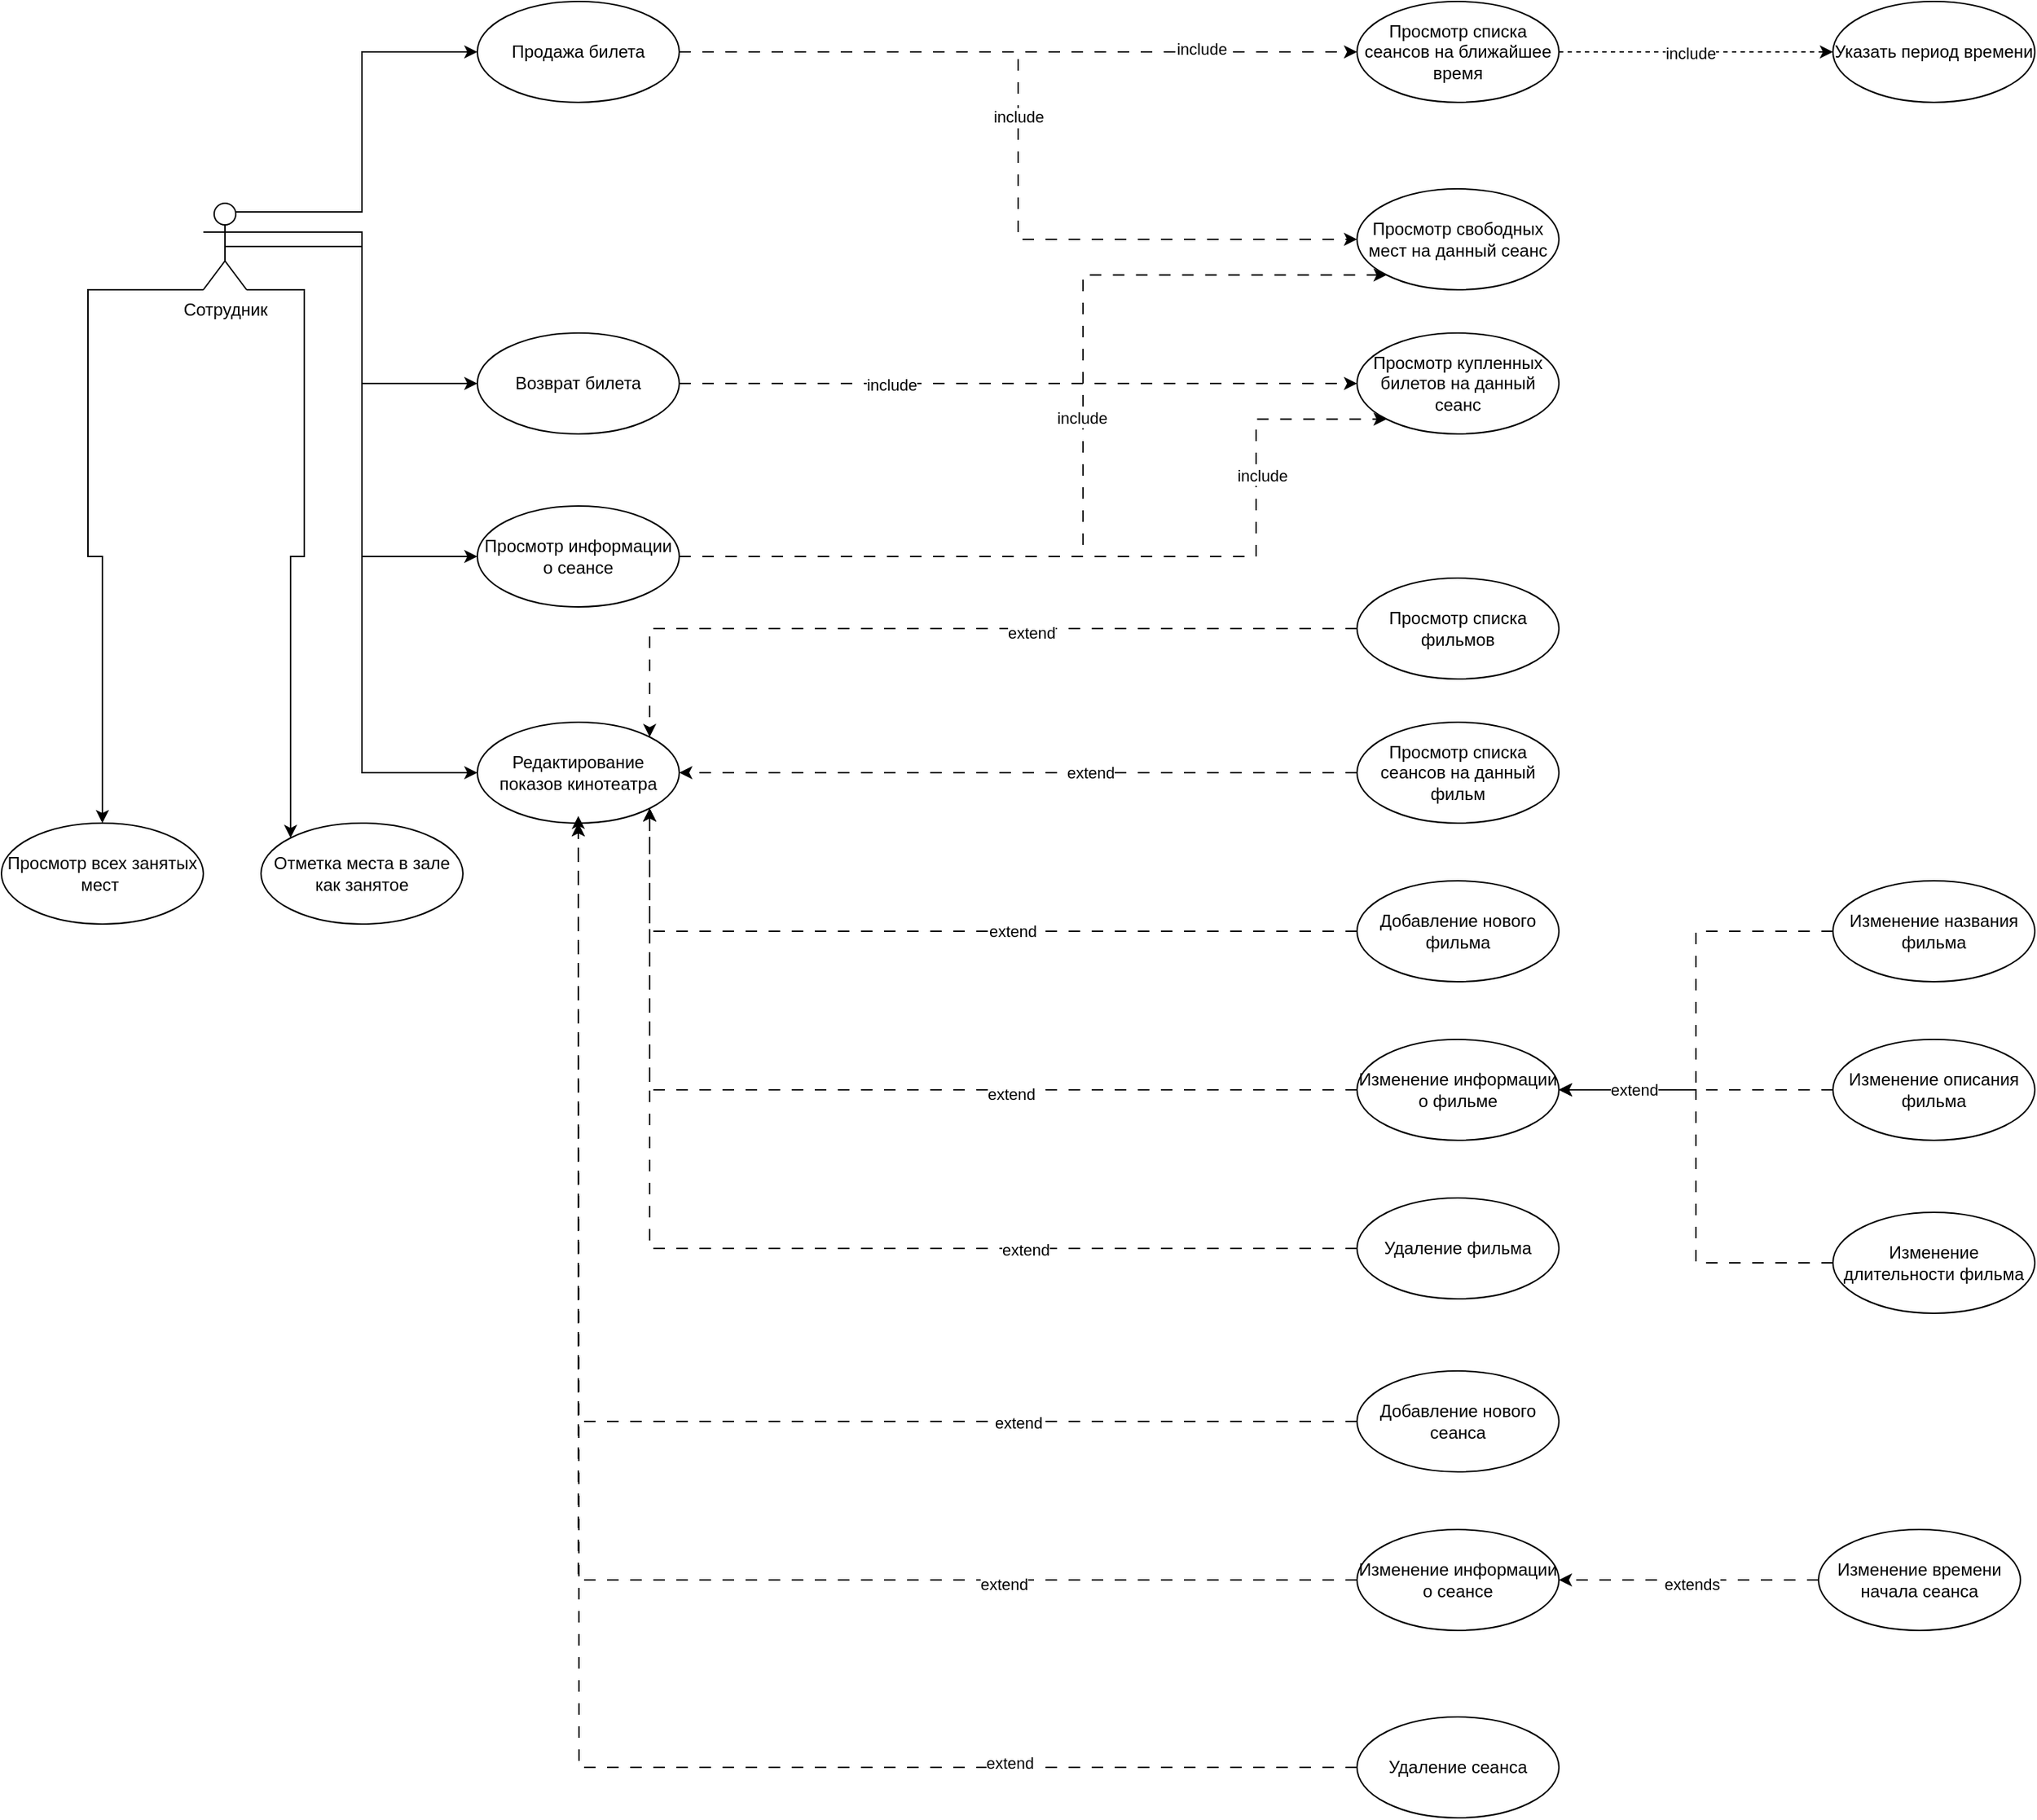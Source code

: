<mxfile version="22.1.11" type="device">
  <diagram name="Страница — 1" id="iw2QUDxytoyKd2saS0-c">
    <mxGraphModel dx="1055" dy="605" grid="1" gridSize="10" guides="1" tooltips="1" connect="1" arrows="1" fold="1" page="1" pageScale="1" pageWidth="827" pageHeight="1169" math="0" shadow="0">
      <root>
        <mxCell id="0" />
        <mxCell id="1" parent="0" />
        <mxCell id="dgz70y6930lkoNMtyIbx-17" style="edgeStyle=orthogonalEdgeStyle;rounded=0;orthogonalLoop=1;jettySize=auto;html=1;exitX=0.75;exitY=0.1;exitDx=0;exitDy=0;exitPerimeter=0;entryX=0;entryY=0.5;entryDx=0;entryDy=0;" edge="1" parent="1" source="dgz70y6930lkoNMtyIbx-1" target="dgz70y6930lkoNMtyIbx-2">
          <mxGeometry relative="1" as="geometry" />
        </mxCell>
        <mxCell id="dgz70y6930lkoNMtyIbx-22" style="edgeStyle=orthogonalEdgeStyle;rounded=0;orthogonalLoop=1;jettySize=auto;html=1;exitX=1;exitY=0.333;exitDx=0;exitDy=0;exitPerimeter=0;entryX=0;entryY=0.5;entryDx=0;entryDy=0;" edge="1" parent="1" source="dgz70y6930lkoNMtyIbx-1" target="dgz70y6930lkoNMtyIbx-18">
          <mxGeometry relative="1" as="geometry" />
        </mxCell>
        <mxCell id="dgz70y6930lkoNMtyIbx-32" style="edgeStyle=orthogonalEdgeStyle;rounded=0;orthogonalLoop=1;jettySize=auto;html=1;exitX=0.5;exitY=0.5;exitDx=0;exitDy=0;exitPerimeter=0;entryX=0;entryY=0.5;entryDx=0;entryDy=0;" edge="1" parent="1" source="dgz70y6930lkoNMtyIbx-1" target="dgz70y6930lkoNMtyIbx-23">
          <mxGeometry relative="1" as="geometry" />
        </mxCell>
        <mxCell id="dgz70y6930lkoNMtyIbx-34" style="edgeStyle=orthogonalEdgeStyle;rounded=0;orthogonalLoop=1;jettySize=auto;html=1;exitX=0.5;exitY=0.5;exitDx=0;exitDy=0;exitPerimeter=0;entryX=0;entryY=0.5;entryDx=0;entryDy=0;" edge="1" parent="1" source="dgz70y6930lkoNMtyIbx-1" target="dgz70y6930lkoNMtyIbx-33">
          <mxGeometry relative="1" as="geometry" />
        </mxCell>
        <mxCell id="dgz70y6930lkoNMtyIbx-70" style="edgeStyle=orthogonalEdgeStyle;rounded=0;orthogonalLoop=1;jettySize=auto;html=1;exitX=0;exitY=1;exitDx=0;exitDy=0;exitPerimeter=0;entryX=0.5;entryY=0;entryDx=0;entryDy=0;" edge="1" parent="1" source="dgz70y6930lkoNMtyIbx-1" target="dgz70y6930lkoNMtyIbx-69">
          <mxGeometry relative="1" as="geometry">
            <Array as="points">
              <mxPoint x="90" y="300" />
              <mxPoint x="90" y="485" />
              <mxPoint x="100" y="485" />
            </Array>
          </mxGeometry>
        </mxCell>
        <mxCell id="dgz70y6930lkoNMtyIbx-71" style="edgeStyle=orthogonalEdgeStyle;rounded=0;orthogonalLoop=1;jettySize=auto;html=1;exitX=1;exitY=1;exitDx=0;exitDy=0;exitPerimeter=0;entryX=0;entryY=0;entryDx=0;entryDy=0;" edge="1" parent="1" source="dgz70y6930lkoNMtyIbx-1" target="dgz70y6930lkoNMtyIbx-68">
          <mxGeometry relative="1" as="geometry">
            <Array as="points">
              <mxPoint x="240" y="300" />
              <mxPoint x="240" y="485" />
              <mxPoint x="230" y="485" />
            </Array>
          </mxGeometry>
        </mxCell>
        <mxCell id="dgz70y6930lkoNMtyIbx-1" value="Сотрудник" style="shape=umlActor;verticalLabelPosition=bottom;verticalAlign=top;html=1;" vertex="1" parent="1">
          <mxGeometry x="170" y="240" width="30" height="60" as="geometry" />
        </mxCell>
        <mxCell id="dgz70y6930lkoNMtyIbx-12" style="edgeStyle=orthogonalEdgeStyle;rounded=0;orthogonalLoop=1;jettySize=auto;html=1;exitX=1;exitY=0.5;exitDx=0;exitDy=0;entryX=0;entryY=0.5;entryDx=0;entryDy=0;dashed=1;dashPattern=8 8;" edge="1" parent="1" source="dgz70y6930lkoNMtyIbx-2" target="dgz70y6930lkoNMtyIbx-6">
          <mxGeometry relative="1" as="geometry" />
        </mxCell>
        <mxCell id="dgz70y6930lkoNMtyIbx-13" value="include" style="edgeLabel;html=1;align=center;verticalAlign=middle;resizable=0;points=[];" vertex="1" connectable="0" parent="dgz70y6930lkoNMtyIbx-12">
          <mxGeometry x="-0.067" relative="1" as="geometry">
            <mxPoint as="offset" />
          </mxGeometry>
        </mxCell>
        <mxCell id="dgz70y6930lkoNMtyIbx-16" style="edgeStyle=orthogonalEdgeStyle;rounded=0;orthogonalLoop=1;jettySize=auto;html=1;exitX=1;exitY=0.5;exitDx=0;exitDy=0;entryX=0;entryY=0.5;entryDx=0;entryDy=0;dashed=1;dashPattern=8 8;" edge="1" parent="1" source="dgz70y6930lkoNMtyIbx-2" target="dgz70y6930lkoNMtyIbx-5">
          <mxGeometry relative="1" as="geometry" />
        </mxCell>
        <mxCell id="dgz70y6930lkoNMtyIbx-26" value="include" style="edgeLabel;html=1;align=center;verticalAlign=middle;resizable=0;points=[];" vertex="1" connectable="0" parent="dgz70y6930lkoNMtyIbx-16">
          <mxGeometry x="0.54" y="2" relative="1" as="geometry">
            <mxPoint as="offset" />
          </mxGeometry>
        </mxCell>
        <mxCell id="dgz70y6930lkoNMtyIbx-2" value="Продажа билета" style="ellipse;whiteSpace=wrap;html=1;" vertex="1" parent="1">
          <mxGeometry x="360" y="100" width="140" height="70" as="geometry" />
        </mxCell>
        <mxCell id="dgz70y6930lkoNMtyIbx-35" style="edgeStyle=orthogonalEdgeStyle;rounded=0;orthogonalLoop=1;jettySize=auto;html=1;exitX=0;exitY=0.5;exitDx=0;exitDy=0;entryX=1;entryY=0;entryDx=0;entryDy=0;dashed=1;dashPattern=8 8;" edge="1" parent="1" source="dgz70y6930lkoNMtyIbx-3" target="dgz70y6930lkoNMtyIbx-33">
          <mxGeometry relative="1" as="geometry" />
        </mxCell>
        <mxCell id="dgz70y6930lkoNMtyIbx-36" value="extend" style="edgeLabel;html=1;align=center;verticalAlign=middle;resizable=0;points=[];" vertex="1" connectable="0" parent="dgz70y6930lkoNMtyIbx-35">
          <mxGeometry x="-0.199" y="3" relative="1" as="geometry">
            <mxPoint as="offset" />
          </mxGeometry>
        </mxCell>
        <mxCell id="dgz70y6930lkoNMtyIbx-3" value="Просмотр списка фильмов" style="ellipse;whiteSpace=wrap;html=1;" vertex="1" parent="1">
          <mxGeometry x="970" y="500" width="140" height="70" as="geometry" />
        </mxCell>
        <mxCell id="dgz70y6930lkoNMtyIbx-37" style="edgeStyle=orthogonalEdgeStyle;rounded=0;orthogonalLoop=1;jettySize=auto;html=1;exitX=0;exitY=0.5;exitDx=0;exitDy=0;entryX=1;entryY=0.5;entryDx=0;entryDy=0;dashed=1;dashPattern=8 8;" edge="1" parent="1" source="dgz70y6930lkoNMtyIbx-4" target="dgz70y6930lkoNMtyIbx-33">
          <mxGeometry relative="1" as="geometry" />
        </mxCell>
        <mxCell id="dgz70y6930lkoNMtyIbx-38" value="extend" style="edgeLabel;html=1;align=center;verticalAlign=middle;resizable=0;points=[];" vertex="1" connectable="0" parent="dgz70y6930lkoNMtyIbx-37">
          <mxGeometry x="-0.211" relative="1" as="geometry">
            <mxPoint as="offset" />
          </mxGeometry>
        </mxCell>
        <mxCell id="dgz70y6930lkoNMtyIbx-4" value="Просмотр списка сеансов на данный фильм" style="ellipse;whiteSpace=wrap;html=1;" vertex="1" parent="1">
          <mxGeometry x="970" y="600" width="140" height="70" as="geometry" />
        </mxCell>
        <mxCell id="dgz70y6930lkoNMtyIbx-8" style="edgeStyle=orthogonalEdgeStyle;rounded=0;orthogonalLoop=1;jettySize=auto;html=1;exitX=1;exitY=0.5;exitDx=0;exitDy=0;entryX=0;entryY=0.5;entryDx=0;entryDy=0;dashed=1;" edge="1" parent="1" source="dgz70y6930lkoNMtyIbx-5" target="dgz70y6930lkoNMtyIbx-7">
          <mxGeometry relative="1" as="geometry">
            <mxPoint x="1230" y="135" as="targetPoint" />
          </mxGeometry>
        </mxCell>
        <mxCell id="dgz70y6930lkoNMtyIbx-15" value="include" style="edgeLabel;html=1;align=center;verticalAlign=middle;resizable=0;points=[];" vertex="1" connectable="0" parent="dgz70y6930lkoNMtyIbx-8">
          <mxGeometry x="-0.05" y="-1" relative="1" as="geometry">
            <mxPoint as="offset" />
          </mxGeometry>
        </mxCell>
        <mxCell id="dgz70y6930lkoNMtyIbx-5" value="Просмотр списка сеансов на ближайшее время" style="ellipse;whiteSpace=wrap;html=1;" vertex="1" parent="1">
          <mxGeometry x="970" y="100" width="140" height="70" as="geometry" />
        </mxCell>
        <mxCell id="dgz70y6930lkoNMtyIbx-6" value="Просмотр свободных мест на данный сеанс" style="ellipse;whiteSpace=wrap;html=1;" vertex="1" parent="1">
          <mxGeometry x="970" y="230" width="140" height="70" as="geometry" />
        </mxCell>
        <mxCell id="dgz70y6930lkoNMtyIbx-7" value="Указать период времени" style="ellipse;whiteSpace=wrap;html=1;" vertex="1" parent="1">
          <mxGeometry x="1300" y="100" width="140" height="70" as="geometry" />
        </mxCell>
        <mxCell id="dgz70y6930lkoNMtyIbx-10" value="Просмотр купленных билетов на данный сеанс" style="ellipse;whiteSpace=wrap;html=1;" vertex="1" parent="1">
          <mxGeometry x="970" y="330" width="140" height="70" as="geometry" />
        </mxCell>
        <mxCell id="dgz70y6930lkoNMtyIbx-19" style="edgeStyle=orthogonalEdgeStyle;rounded=0;orthogonalLoop=1;jettySize=auto;html=1;exitX=1;exitY=0.5;exitDx=0;exitDy=0;entryX=0;entryY=0.5;entryDx=0;entryDy=0;dashed=1;dashPattern=8 8;" edge="1" parent="1" source="dgz70y6930lkoNMtyIbx-18" target="dgz70y6930lkoNMtyIbx-10">
          <mxGeometry relative="1" as="geometry" />
        </mxCell>
        <mxCell id="dgz70y6930lkoNMtyIbx-27" value="include" style="edgeLabel;html=1;align=center;verticalAlign=middle;resizable=0;points=[];" vertex="1" connectable="0" parent="dgz70y6930lkoNMtyIbx-19">
          <mxGeometry x="-0.375" y="-1" relative="1" as="geometry">
            <mxPoint as="offset" />
          </mxGeometry>
        </mxCell>
        <mxCell id="dgz70y6930lkoNMtyIbx-18" value="Возврат билета" style="ellipse;whiteSpace=wrap;html=1;" vertex="1" parent="1">
          <mxGeometry x="360" y="330" width="140" height="70" as="geometry" />
        </mxCell>
        <mxCell id="dgz70y6930lkoNMtyIbx-28" style="edgeStyle=orthogonalEdgeStyle;rounded=0;orthogonalLoop=1;jettySize=auto;html=1;exitX=1;exitY=0.5;exitDx=0;exitDy=0;entryX=0;entryY=1;entryDx=0;entryDy=0;dashed=1;dashPattern=8 8;" edge="1" parent="1" source="dgz70y6930lkoNMtyIbx-23" target="dgz70y6930lkoNMtyIbx-10">
          <mxGeometry relative="1" as="geometry">
            <Array as="points">
              <mxPoint x="900" y="485" />
              <mxPoint x="900" y="390" />
            </Array>
          </mxGeometry>
        </mxCell>
        <mxCell id="dgz70y6930lkoNMtyIbx-31" value="include" style="edgeLabel;html=1;align=center;verticalAlign=middle;resizable=0;points=[];" vertex="1" connectable="0" parent="dgz70y6930lkoNMtyIbx-28">
          <mxGeometry x="0.556" y="-4" relative="1" as="geometry">
            <mxPoint as="offset" />
          </mxGeometry>
        </mxCell>
        <mxCell id="dgz70y6930lkoNMtyIbx-29" style="edgeStyle=orthogonalEdgeStyle;rounded=0;orthogonalLoop=1;jettySize=auto;html=1;exitX=1;exitY=0.5;exitDx=0;exitDy=0;entryX=0;entryY=1;entryDx=0;entryDy=0;dashed=1;dashPattern=8 8;" edge="1" parent="1" source="dgz70y6930lkoNMtyIbx-23" target="dgz70y6930lkoNMtyIbx-6">
          <mxGeometry relative="1" as="geometry">
            <Array as="points">
              <mxPoint x="780" y="485" />
              <mxPoint x="780" y="290" />
            </Array>
          </mxGeometry>
        </mxCell>
        <mxCell id="dgz70y6930lkoNMtyIbx-30" value="include" style="edgeLabel;html=1;align=center;verticalAlign=middle;resizable=0;points=[];" vertex="1" connectable="0" parent="dgz70y6930lkoNMtyIbx-29">
          <mxGeometry x="0.097" y="1" relative="1" as="geometry">
            <mxPoint as="offset" />
          </mxGeometry>
        </mxCell>
        <mxCell id="dgz70y6930lkoNMtyIbx-23" value="Просмотр информации о сеансе" style="ellipse;whiteSpace=wrap;html=1;" vertex="1" parent="1">
          <mxGeometry x="360" y="450" width="140" height="70" as="geometry" />
        </mxCell>
        <mxCell id="dgz70y6930lkoNMtyIbx-33" value="Редактирование показов кинотеатра" style="ellipse;whiteSpace=wrap;html=1;" vertex="1" parent="1">
          <mxGeometry x="360" y="600" width="140" height="70" as="geometry" />
        </mxCell>
        <mxCell id="dgz70y6930lkoNMtyIbx-40" style="edgeStyle=orthogonalEdgeStyle;rounded=0;orthogonalLoop=1;jettySize=auto;html=1;exitX=0;exitY=0.5;exitDx=0;exitDy=0;entryX=1;entryY=1;entryDx=0;entryDy=0;dashed=1;dashPattern=8 8;" edge="1" parent="1" source="dgz70y6930lkoNMtyIbx-39" target="dgz70y6930lkoNMtyIbx-33">
          <mxGeometry relative="1" as="geometry" />
        </mxCell>
        <mxCell id="dgz70y6930lkoNMtyIbx-41" value="extend" style="edgeLabel;html=1;align=center;verticalAlign=middle;resizable=0;points=[];" vertex="1" connectable="0" parent="dgz70y6930lkoNMtyIbx-40">
          <mxGeometry x="-0.17" relative="1" as="geometry">
            <mxPoint as="offset" />
          </mxGeometry>
        </mxCell>
        <mxCell id="dgz70y6930lkoNMtyIbx-39" value="Добавление нового фильма" style="ellipse;whiteSpace=wrap;html=1;" vertex="1" parent="1">
          <mxGeometry x="970" y="710" width="140" height="70" as="geometry" />
        </mxCell>
        <mxCell id="dgz70y6930lkoNMtyIbx-43" style="edgeStyle=orthogonalEdgeStyle;rounded=0;orthogonalLoop=1;jettySize=auto;html=1;exitX=0;exitY=0.5;exitDx=0;exitDy=0;entryX=1;entryY=1;entryDx=0;entryDy=0;dashed=1;dashPattern=8 8;" edge="1" parent="1" source="dgz70y6930lkoNMtyIbx-42" target="dgz70y6930lkoNMtyIbx-33">
          <mxGeometry relative="1" as="geometry" />
        </mxCell>
        <mxCell id="dgz70y6930lkoNMtyIbx-44" value="extend" style="edgeLabel;html=1;align=center;verticalAlign=middle;resizable=0;points=[];" vertex="1" connectable="0" parent="dgz70y6930lkoNMtyIbx-43">
          <mxGeometry x="-0.3" y="3" relative="1" as="geometry">
            <mxPoint as="offset" />
          </mxGeometry>
        </mxCell>
        <mxCell id="dgz70y6930lkoNMtyIbx-42" value="Изменение информации о фильме" style="ellipse;whiteSpace=wrap;html=1;" vertex="1" parent="1">
          <mxGeometry x="970" y="820" width="140" height="70" as="geometry" />
        </mxCell>
        <mxCell id="dgz70y6930lkoNMtyIbx-48" style="edgeStyle=orthogonalEdgeStyle;rounded=0;orthogonalLoop=1;jettySize=auto;html=1;exitX=0;exitY=0.5;exitDx=0;exitDy=0;entryX=1;entryY=0.5;entryDx=0;entryDy=0;dashed=1;dashPattern=8 8;" edge="1" parent="1" source="dgz70y6930lkoNMtyIbx-45" target="dgz70y6930lkoNMtyIbx-42">
          <mxGeometry relative="1" as="geometry" />
        </mxCell>
        <mxCell id="dgz70y6930lkoNMtyIbx-45" value="Изменение названия фильма" style="ellipse;whiteSpace=wrap;html=1;" vertex="1" parent="1">
          <mxGeometry x="1300" y="710" width="140" height="70" as="geometry" />
        </mxCell>
        <mxCell id="dgz70y6930lkoNMtyIbx-49" style="edgeStyle=orthogonalEdgeStyle;rounded=0;orthogonalLoop=1;jettySize=auto;html=1;exitX=0;exitY=0.5;exitDx=0;exitDy=0;entryX=1;entryY=0.5;entryDx=0;entryDy=0;dashed=1;dashPattern=8 8;" edge="1" parent="1" source="dgz70y6930lkoNMtyIbx-46" target="dgz70y6930lkoNMtyIbx-42">
          <mxGeometry relative="1" as="geometry" />
        </mxCell>
        <mxCell id="dgz70y6930lkoNMtyIbx-46" value="Изменение описания фильма" style="ellipse;whiteSpace=wrap;html=1;" vertex="1" parent="1">
          <mxGeometry x="1300" y="820" width="140" height="70" as="geometry" />
        </mxCell>
        <mxCell id="dgz70y6930lkoNMtyIbx-50" style="edgeStyle=orthogonalEdgeStyle;rounded=0;orthogonalLoop=1;jettySize=auto;html=1;exitX=0;exitY=0.5;exitDx=0;exitDy=0;entryX=1;entryY=0.5;entryDx=0;entryDy=0;dashed=1;dashPattern=8 8;" edge="1" parent="1" source="dgz70y6930lkoNMtyIbx-47" target="dgz70y6930lkoNMtyIbx-42">
          <mxGeometry relative="1" as="geometry" />
        </mxCell>
        <mxCell id="dgz70y6930lkoNMtyIbx-51" value="extend" style="edgeLabel;html=1;align=center;verticalAlign=middle;resizable=0;points=[];" vertex="1" connectable="0" parent="dgz70y6930lkoNMtyIbx-50">
          <mxGeometry x="0.668" relative="1" as="geometry">
            <mxPoint as="offset" />
          </mxGeometry>
        </mxCell>
        <mxCell id="dgz70y6930lkoNMtyIbx-47" value="Изменение длительности фильма" style="ellipse;whiteSpace=wrap;html=1;" vertex="1" parent="1">
          <mxGeometry x="1300" y="940" width="140" height="70" as="geometry" />
        </mxCell>
        <mxCell id="dgz70y6930lkoNMtyIbx-53" style="edgeStyle=orthogonalEdgeStyle;rounded=0;orthogonalLoop=1;jettySize=auto;html=1;exitX=0;exitY=0.5;exitDx=0;exitDy=0;entryX=1;entryY=1;entryDx=0;entryDy=0;dashed=1;dashPattern=8 8;" edge="1" parent="1" source="dgz70y6930lkoNMtyIbx-52" target="dgz70y6930lkoNMtyIbx-33">
          <mxGeometry relative="1" as="geometry" />
        </mxCell>
        <mxCell id="dgz70y6930lkoNMtyIbx-54" value="extend" style="edgeLabel;html=1;align=center;verticalAlign=middle;resizable=0;points=[];" vertex="1" connectable="0" parent="dgz70y6930lkoNMtyIbx-53">
          <mxGeometry x="-0.422" y="1" relative="1" as="geometry">
            <mxPoint as="offset" />
          </mxGeometry>
        </mxCell>
        <mxCell id="dgz70y6930lkoNMtyIbx-52" value="Удаление фильма" style="ellipse;whiteSpace=wrap;html=1;" vertex="1" parent="1">
          <mxGeometry x="970" y="930" width="140" height="70" as="geometry" />
        </mxCell>
        <mxCell id="dgz70y6930lkoNMtyIbx-62" style="edgeStyle=orthogonalEdgeStyle;rounded=0;orthogonalLoop=1;jettySize=auto;html=1;exitX=0;exitY=0.5;exitDx=0;exitDy=0;entryX=0.5;entryY=1;entryDx=0;entryDy=0;dashed=1;dashPattern=8 8;" edge="1" parent="1" source="dgz70y6930lkoNMtyIbx-55" target="dgz70y6930lkoNMtyIbx-33">
          <mxGeometry relative="1" as="geometry" />
        </mxCell>
        <mxCell id="dgz70y6930lkoNMtyIbx-65" value="extend" style="edgeLabel;html=1;align=center;verticalAlign=middle;resizable=0;points=[];" vertex="1" connectable="0" parent="dgz70y6930lkoNMtyIbx-62">
          <mxGeometry x="-0.508" y="1" relative="1" as="geometry">
            <mxPoint as="offset" />
          </mxGeometry>
        </mxCell>
        <mxCell id="dgz70y6930lkoNMtyIbx-55" value="Добавление нового сеанса" style="ellipse;whiteSpace=wrap;html=1;" vertex="1" parent="1">
          <mxGeometry x="970" y="1050" width="140" height="70" as="geometry" />
        </mxCell>
        <mxCell id="dgz70y6930lkoNMtyIbx-63" style="edgeStyle=orthogonalEdgeStyle;rounded=0;orthogonalLoop=1;jettySize=auto;html=1;exitX=0;exitY=0.5;exitDx=0;exitDy=0;entryX=0.5;entryY=1;entryDx=0;entryDy=0;dashed=1;dashPattern=8 8;" edge="1" parent="1" source="dgz70y6930lkoNMtyIbx-56" target="dgz70y6930lkoNMtyIbx-33">
          <mxGeometry relative="1" as="geometry" />
        </mxCell>
        <mxCell id="dgz70y6930lkoNMtyIbx-66" value="extend" style="edgeLabel;html=1;align=center;verticalAlign=middle;resizable=0;points=[];" vertex="1" connectable="0" parent="dgz70y6930lkoNMtyIbx-63">
          <mxGeometry x="-0.539" y="3" relative="1" as="geometry">
            <mxPoint as="offset" />
          </mxGeometry>
        </mxCell>
        <mxCell id="dgz70y6930lkoNMtyIbx-56" value="Изменение информации о сеансе" style="ellipse;whiteSpace=wrap;html=1;" vertex="1" parent="1">
          <mxGeometry x="970" y="1160" width="140" height="70" as="geometry" />
        </mxCell>
        <mxCell id="dgz70y6930lkoNMtyIbx-58" style="edgeStyle=orthogonalEdgeStyle;rounded=0;orthogonalLoop=1;jettySize=auto;html=1;exitX=0;exitY=0.5;exitDx=0;exitDy=0;entryX=1;entryY=0.5;entryDx=0;entryDy=0;dashed=1;dashPattern=8 8;" edge="1" parent="1" source="dgz70y6930lkoNMtyIbx-57" target="dgz70y6930lkoNMtyIbx-56">
          <mxGeometry relative="1" as="geometry" />
        </mxCell>
        <mxCell id="dgz70y6930lkoNMtyIbx-59" value="extends" style="edgeLabel;html=1;align=center;verticalAlign=middle;resizable=0;points=[];" vertex="1" connectable="0" parent="dgz70y6930lkoNMtyIbx-58">
          <mxGeometry x="-0.025" y="3" relative="1" as="geometry">
            <mxPoint as="offset" />
          </mxGeometry>
        </mxCell>
        <mxCell id="dgz70y6930lkoNMtyIbx-57" value="Изменение времени начала сеанса" style="ellipse;whiteSpace=wrap;html=1;" vertex="1" parent="1">
          <mxGeometry x="1290" y="1160" width="140" height="70" as="geometry" />
        </mxCell>
        <mxCell id="dgz70y6930lkoNMtyIbx-64" style="edgeStyle=orthogonalEdgeStyle;rounded=0;orthogonalLoop=1;jettySize=auto;html=1;exitX=0;exitY=0.5;exitDx=0;exitDy=0;dashed=1;dashPattern=8 8;" edge="1" parent="1" source="dgz70y6930lkoNMtyIbx-60">
          <mxGeometry relative="1" as="geometry">
            <mxPoint x="430" y="664.947" as="targetPoint" />
          </mxGeometry>
        </mxCell>
        <mxCell id="dgz70y6930lkoNMtyIbx-67" value="extend" style="edgeLabel;html=1;align=center;verticalAlign=middle;resizable=0;points=[];" vertex="1" connectable="0" parent="dgz70y6930lkoNMtyIbx-64">
          <mxGeometry x="-0.598" y="-3" relative="1" as="geometry">
            <mxPoint as="offset" />
          </mxGeometry>
        </mxCell>
        <mxCell id="dgz70y6930lkoNMtyIbx-60" value="Удаление сеанса" style="ellipse;whiteSpace=wrap;html=1;" vertex="1" parent="1">
          <mxGeometry x="970" y="1290" width="140" height="70" as="geometry" />
        </mxCell>
        <mxCell id="dgz70y6930lkoNMtyIbx-68" value="Отметка места в зале как занятое" style="ellipse;whiteSpace=wrap;html=1;" vertex="1" parent="1">
          <mxGeometry x="210" y="670" width="140" height="70" as="geometry" />
        </mxCell>
        <mxCell id="dgz70y6930lkoNMtyIbx-69" value="Просмотр всех занятых мест&amp;nbsp;" style="ellipse;whiteSpace=wrap;html=1;" vertex="1" parent="1">
          <mxGeometry x="30" y="670" width="140" height="70" as="geometry" />
        </mxCell>
      </root>
    </mxGraphModel>
  </diagram>
</mxfile>
